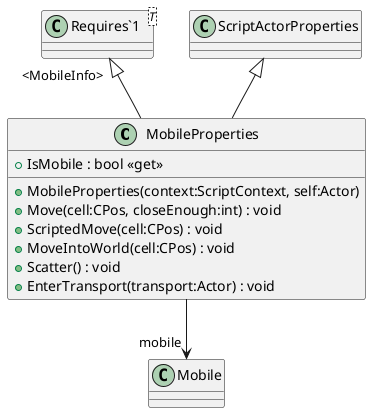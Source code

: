 @startuml
class MobileProperties {
    + MobileProperties(context:ScriptContext, self:Actor)
    + Move(cell:CPos, closeEnough:int) : void
    + ScriptedMove(cell:CPos) : void
    + MoveIntoWorld(cell:CPos) : void
    + Scatter() : void
    + EnterTransport(transport:Actor) : void
    + IsMobile : bool <<get>>
}
class "Requires`1"<T> {
}
ScriptActorProperties <|-- MobileProperties
"Requires`1" "<MobileInfo>" <|-- MobileProperties
MobileProperties --> "mobile" Mobile
@enduml

